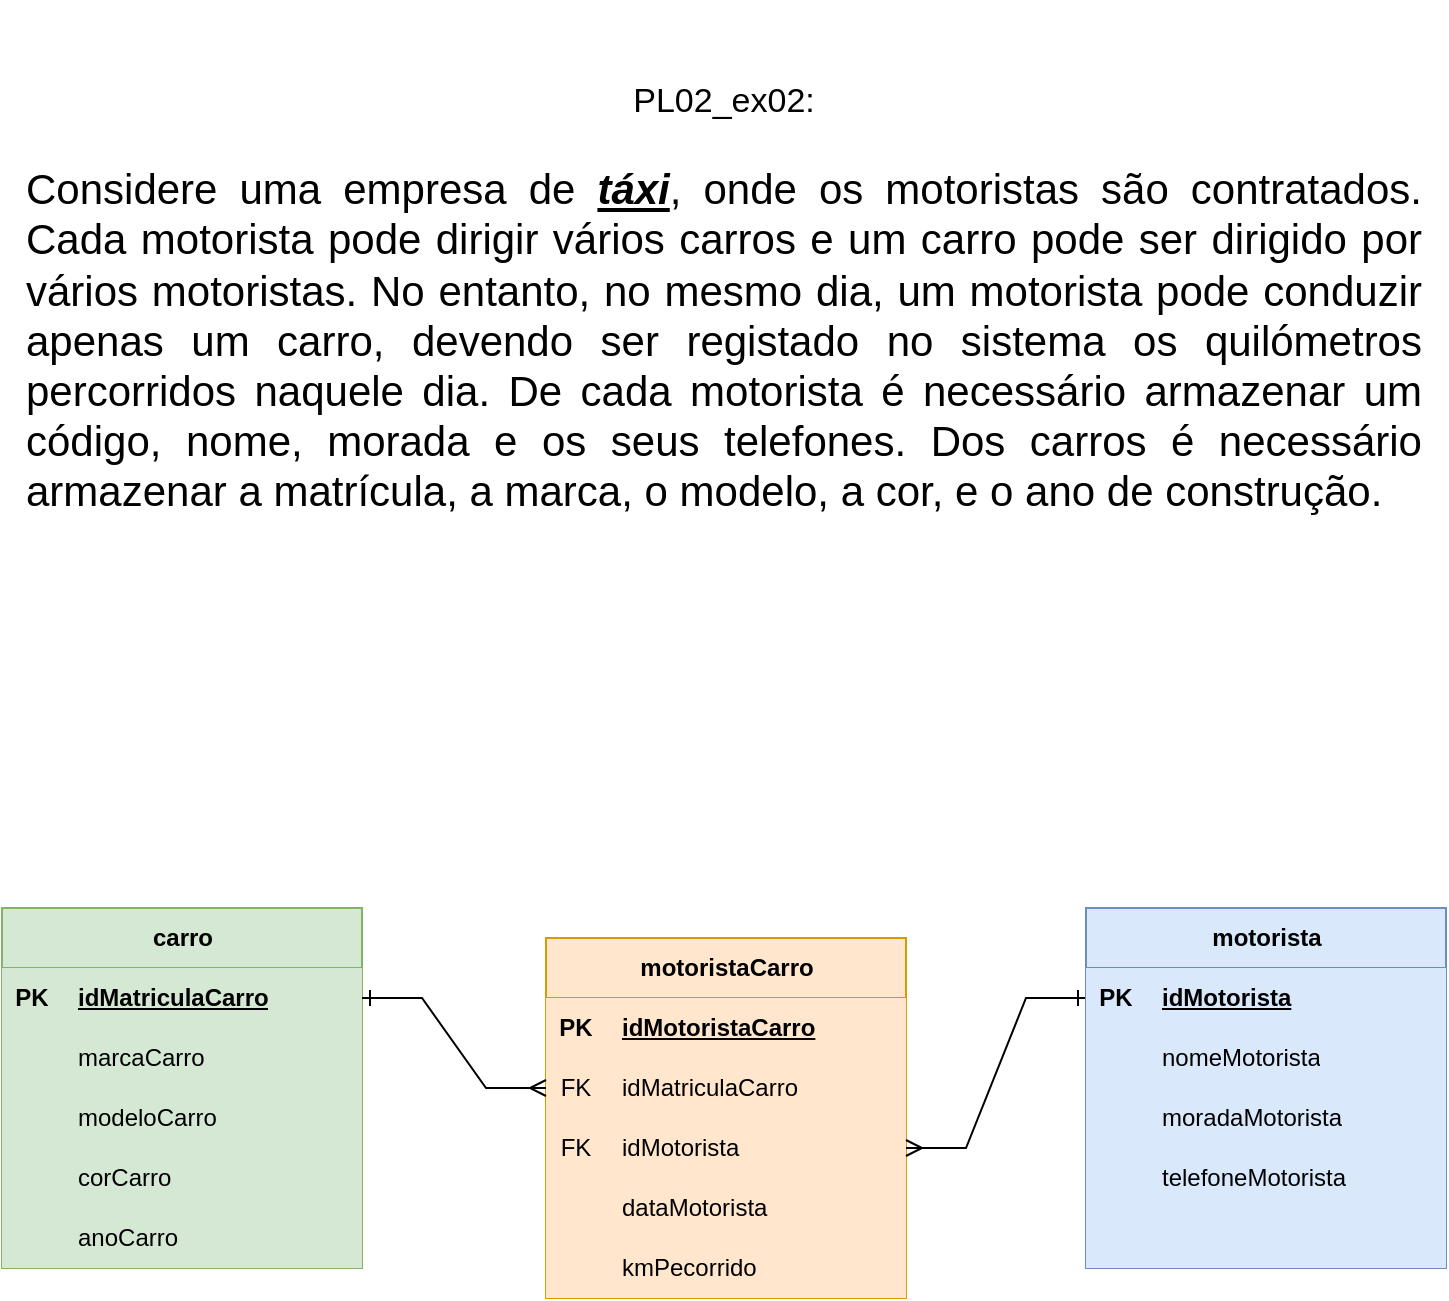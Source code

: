 <mxfile version="21.7.4" type="github">
  <diagram id="kgpKYQtTHZ0yAKxKKP6v" name="Page-1">
    <mxGraphModel dx="934" dy="508" grid="1" gridSize="10" guides="1" tooltips="1" connect="1" arrows="1" fold="1" page="1" pageScale="1" pageWidth="850" pageHeight="1100" math="0" shadow="0">
      <root>
        <mxCell id="0" />
        <mxCell id="1" parent="0" />
        <mxCell id="PpnwYSX7xBL9xq2S_b7o-1" value="carro" style="shape=table;startSize=30;container=1;collapsible=1;childLayout=tableLayout;fixedRows=1;rowLines=0;fontStyle=1;align=center;resizeLast=1;html=1;fillColor=#d5e8d4;strokeColor=#82b366;" vertex="1" parent="1">
          <mxGeometry x="64" y="460" width="180" height="180" as="geometry" />
        </mxCell>
        <mxCell id="PpnwYSX7xBL9xq2S_b7o-2" value="" style="shape=tableRow;horizontal=0;startSize=0;swimlaneHead=0;swimlaneBody=0;fillColor=#d5e8d4;collapsible=0;dropTarget=0;points=[[0,0.5],[1,0.5]];portConstraint=eastwest;top=0;left=0;right=0;bottom=1;strokeColor=#82b366;" vertex="1" parent="PpnwYSX7xBL9xq2S_b7o-1">
          <mxGeometry y="30" width="180" height="30" as="geometry" />
        </mxCell>
        <mxCell id="PpnwYSX7xBL9xq2S_b7o-3" value="PK" style="shape=partialRectangle;connectable=0;fillColor=#d5e8d4;top=0;left=0;bottom=0;right=0;fontStyle=1;overflow=hidden;whiteSpace=wrap;html=1;strokeColor=#82b366;" vertex="1" parent="PpnwYSX7xBL9xq2S_b7o-2">
          <mxGeometry width="30" height="30" as="geometry">
            <mxRectangle width="30" height="30" as="alternateBounds" />
          </mxGeometry>
        </mxCell>
        <mxCell id="PpnwYSX7xBL9xq2S_b7o-4" value="idMatriculaCarro" style="shape=partialRectangle;connectable=0;fillColor=#d5e8d4;top=0;left=0;bottom=0;right=0;align=left;spacingLeft=6;fontStyle=5;overflow=hidden;whiteSpace=wrap;html=1;strokeColor=#82b366;" vertex="1" parent="PpnwYSX7xBL9xq2S_b7o-2">
          <mxGeometry x="30" width="150" height="30" as="geometry">
            <mxRectangle width="150" height="30" as="alternateBounds" />
          </mxGeometry>
        </mxCell>
        <mxCell id="PpnwYSX7xBL9xq2S_b7o-5" value="" style="shape=tableRow;horizontal=0;startSize=0;swimlaneHead=0;swimlaneBody=0;fillColor=#d5e8d4;collapsible=0;dropTarget=0;points=[[0,0.5],[1,0.5]];portConstraint=eastwest;top=0;left=0;right=0;bottom=0;strokeColor=#82b366;" vertex="1" parent="PpnwYSX7xBL9xq2S_b7o-1">
          <mxGeometry y="60" width="180" height="30" as="geometry" />
        </mxCell>
        <mxCell id="PpnwYSX7xBL9xq2S_b7o-6" value="" style="shape=partialRectangle;connectable=0;fillColor=#d5e8d4;top=0;left=0;bottom=0;right=0;editable=1;overflow=hidden;whiteSpace=wrap;html=1;strokeColor=#82b366;" vertex="1" parent="PpnwYSX7xBL9xq2S_b7o-5">
          <mxGeometry width="30" height="30" as="geometry">
            <mxRectangle width="30" height="30" as="alternateBounds" />
          </mxGeometry>
        </mxCell>
        <mxCell id="PpnwYSX7xBL9xq2S_b7o-7" value="marcaCarro" style="shape=partialRectangle;connectable=0;fillColor=#d5e8d4;top=0;left=0;bottom=0;right=0;align=left;spacingLeft=6;overflow=hidden;whiteSpace=wrap;html=1;strokeColor=#82b366;" vertex="1" parent="PpnwYSX7xBL9xq2S_b7o-5">
          <mxGeometry x="30" width="150" height="30" as="geometry">
            <mxRectangle width="150" height="30" as="alternateBounds" />
          </mxGeometry>
        </mxCell>
        <mxCell id="PpnwYSX7xBL9xq2S_b7o-8" value="" style="shape=tableRow;horizontal=0;startSize=0;swimlaneHead=0;swimlaneBody=0;fillColor=#d5e8d4;collapsible=0;dropTarget=0;points=[[0,0.5],[1,0.5]];portConstraint=eastwest;top=0;left=0;right=0;bottom=0;strokeColor=#82b366;" vertex="1" parent="PpnwYSX7xBL9xq2S_b7o-1">
          <mxGeometry y="90" width="180" height="30" as="geometry" />
        </mxCell>
        <mxCell id="PpnwYSX7xBL9xq2S_b7o-9" value="" style="shape=partialRectangle;connectable=0;fillColor=#d5e8d4;top=0;left=0;bottom=0;right=0;editable=1;overflow=hidden;whiteSpace=wrap;html=1;strokeColor=#82b366;" vertex="1" parent="PpnwYSX7xBL9xq2S_b7o-8">
          <mxGeometry width="30" height="30" as="geometry">
            <mxRectangle width="30" height="30" as="alternateBounds" />
          </mxGeometry>
        </mxCell>
        <mxCell id="PpnwYSX7xBL9xq2S_b7o-10" value="modeloCarro" style="shape=partialRectangle;connectable=0;fillColor=#d5e8d4;top=0;left=0;bottom=0;right=0;align=left;spacingLeft=6;overflow=hidden;whiteSpace=wrap;html=1;strokeColor=#82b366;" vertex="1" parent="PpnwYSX7xBL9xq2S_b7o-8">
          <mxGeometry x="30" width="150" height="30" as="geometry">
            <mxRectangle width="150" height="30" as="alternateBounds" />
          </mxGeometry>
        </mxCell>
        <mxCell id="PpnwYSX7xBL9xq2S_b7o-11" value="" style="shape=tableRow;horizontal=0;startSize=0;swimlaneHead=0;swimlaneBody=0;fillColor=#d5e8d4;collapsible=0;dropTarget=0;points=[[0,0.5],[1,0.5]];portConstraint=eastwest;top=0;left=0;right=0;bottom=0;strokeColor=#82b366;" vertex="1" parent="PpnwYSX7xBL9xq2S_b7o-1">
          <mxGeometry y="120" width="180" height="30" as="geometry" />
        </mxCell>
        <mxCell id="PpnwYSX7xBL9xq2S_b7o-12" value="" style="shape=partialRectangle;connectable=0;fillColor=#d5e8d4;top=0;left=0;bottom=0;right=0;editable=1;overflow=hidden;whiteSpace=wrap;html=1;strokeColor=#82b366;" vertex="1" parent="PpnwYSX7xBL9xq2S_b7o-11">
          <mxGeometry width="30" height="30" as="geometry">
            <mxRectangle width="30" height="30" as="alternateBounds" />
          </mxGeometry>
        </mxCell>
        <mxCell id="PpnwYSX7xBL9xq2S_b7o-13" value="corCarro" style="shape=partialRectangle;connectable=0;fillColor=#d5e8d4;top=0;left=0;bottom=0;right=0;align=left;spacingLeft=6;overflow=hidden;whiteSpace=wrap;html=1;strokeColor=#82b366;" vertex="1" parent="PpnwYSX7xBL9xq2S_b7o-11">
          <mxGeometry x="30" width="150" height="30" as="geometry">
            <mxRectangle width="150" height="30" as="alternateBounds" />
          </mxGeometry>
        </mxCell>
        <mxCell id="PpnwYSX7xBL9xq2S_b7o-83" style="shape=tableRow;horizontal=0;startSize=0;swimlaneHead=0;swimlaneBody=0;fillColor=#d5e8d4;collapsible=0;dropTarget=0;points=[[0,0.5],[1,0.5]];portConstraint=eastwest;top=0;left=0;right=0;bottom=0;strokeColor=#82b366;" vertex="1" parent="PpnwYSX7xBL9xq2S_b7o-1">
          <mxGeometry y="150" width="180" height="30" as="geometry" />
        </mxCell>
        <mxCell id="PpnwYSX7xBL9xq2S_b7o-84" style="shape=partialRectangle;connectable=0;fillColor=#d5e8d4;top=0;left=0;bottom=0;right=0;editable=1;overflow=hidden;whiteSpace=wrap;html=1;strokeColor=#82b366;" vertex="1" parent="PpnwYSX7xBL9xq2S_b7o-83">
          <mxGeometry width="30" height="30" as="geometry">
            <mxRectangle width="30" height="30" as="alternateBounds" />
          </mxGeometry>
        </mxCell>
        <mxCell id="PpnwYSX7xBL9xq2S_b7o-85" value="anoCarro" style="shape=partialRectangle;connectable=0;fillColor=#d5e8d4;top=0;left=0;bottom=0;right=0;align=left;spacingLeft=6;overflow=hidden;whiteSpace=wrap;html=1;strokeColor=#82b366;" vertex="1" parent="PpnwYSX7xBL9xq2S_b7o-83">
          <mxGeometry x="30" width="150" height="30" as="geometry">
            <mxRectangle width="150" height="30" as="alternateBounds" />
          </mxGeometry>
        </mxCell>
        <mxCell id="PpnwYSX7xBL9xq2S_b7o-43" value="motoristaCarro" style="shape=table;startSize=30;container=1;collapsible=1;childLayout=tableLayout;fixedRows=1;rowLines=0;fontStyle=1;align=center;resizeLast=1;html=1;fillColor=#ffe6cc;strokeColor=#d79b00;" vertex="1" parent="1">
          <mxGeometry x="336" y="475" width="180" height="180" as="geometry" />
        </mxCell>
        <mxCell id="PpnwYSX7xBL9xq2S_b7o-44" value="" style="shape=tableRow;horizontal=0;startSize=0;swimlaneHead=0;swimlaneBody=0;fillColor=#ffe6cc;collapsible=0;dropTarget=0;points=[[0,0.5],[1,0.5]];portConstraint=eastwest;top=0;left=0;right=0;bottom=1;strokeColor=#d79b00;" vertex="1" parent="PpnwYSX7xBL9xq2S_b7o-43">
          <mxGeometry y="30" width="180" height="30" as="geometry" />
        </mxCell>
        <mxCell id="PpnwYSX7xBL9xq2S_b7o-45" value="PK" style="shape=partialRectangle;connectable=0;fillColor=#ffe6cc;top=0;left=0;bottom=0;right=0;fontStyle=1;overflow=hidden;whiteSpace=wrap;html=1;strokeColor=#d79b00;" vertex="1" parent="PpnwYSX7xBL9xq2S_b7o-44">
          <mxGeometry width="30" height="30" as="geometry">
            <mxRectangle width="30" height="30" as="alternateBounds" />
          </mxGeometry>
        </mxCell>
        <mxCell id="PpnwYSX7xBL9xq2S_b7o-46" value="idMotoristaCarro" style="shape=partialRectangle;connectable=0;fillColor=#ffe6cc;top=0;left=0;bottom=0;right=0;align=left;spacingLeft=6;fontStyle=5;overflow=hidden;whiteSpace=wrap;html=1;strokeColor=#d79b00;" vertex="1" parent="PpnwYSX7xBL9xq2S_b7o-44">
          <mxGeometry x="30" width="150" height="30" as="geometry">
            <mxRectangle width="150" height="30" as="alternateBounds" />
          </mxGeometry>
        </mxCell>
        <mxCell id="PpnwYSX7xBL9xq2S_b7o-47" value="" style="shape=tableRow;horizontal=0;startSize=0;swimlaneHead=0;swimlaneBody=0;fillColor=#ffe6cc;collapsible=0;dropTarget=0;points=[[0,0.5],[1,0.5]];portConstraint=eastwest;top=0;left=0;right=0;bottom=0;strokeColor=#d79b00;" vertex="1" parent="PpnwYSX7xBL9xq2S_b7o-43">
          <mxGeometry y="60" width="180" height="30" as="geometry" />
        </mxCell>
        <mxCell id="PpnwYSX7xBL9xq2S_b7o-48" value="FK" style="shape=partialRectangle;connectable=0;fillColor=#ffe6cc;top=0;left=0;bottom=0;right=0;editable=1;overflow=hidden;whiteSpace=wrap;html=1;strokeColor=#d79b00;" vertex="1" parent="PpnwYSX7xBL9xq2S_b7o-47">
          <mxGeometry width="30" height="30" as="geometry">
            <mxRectangle width="30" height="30" as="alternateBounds" />
          </mxGeometry>
        </mxCell>
        <mxCell id="PpnwYSX7xBL9xq2S_b7o-49" value="idMatriculaCarro" style="shape=partialRectangle;connectable=0;fillColor=#ffe6cc;top=0;left=0;bottom=0;right=0;align=left;spacingLeft=6;overflow=hidden;whiteSpace=wrap;html=1;strokeColor=#d79b00;" vertex="1" parent="PpnwYSX7xBL9xq2S_b7o-47">
          <mxGeometry x="30" width="150" height="30" as="geometry">
            <mxRectangle width="150" height="30" as="alternateBounds" />
          </mxGeometry>
        </mxCell>
        <mxCell id="PpnwYSX7xBL9xq2S_b7o-50" value="" style="shape=tableRow;horizontal=0;startSize=0;swimlaneHead=0;swimlaneBody=0;fillColor=#ffe6cc;collapsible=0;dropTarget=0;points=[[0,0.5],[1,0.5]];portConstraint=eastwest;top=0;left=0;right=0;bottom=0;strokeColor=#d79b00;" vertex="1" parent="PpnwYSX7xBL9xq2S_b7o-43">
          <mxGeometry y="90" width="180" height="30" as="geometry" />
        </mxCell>
        <mxCell id="PpnwYSX7xBL9xq2S_b7o-51" value="FK" style="shape=partialRectangle;connectable=0;fillColor=#ffe6cc;top=0;left=0;bottom=0;right=0;editable=1;overflow=hidden;whiteSpace=wrap;html=1;strokeColor=#d79b00;" vertex="1" parent="PpnwYSX7xBL9xq2S_b7o-50">
          <mxGeometry width="30" height="30" as="geometry">
            <mxRectangle width="30" height="30" as="alternateBounds" />
          </mxGeometry>
        </mxCell>
        <mxCell id="PpnwYSX7xBL9xq2S_b7o-52" value="idMotorista" style="shape=partialRectangle;connectable=0;fillColor=#ffe6cc;top=0;left=0;bottom=0;right=0;align=left;spacingLeft=6;overflow=hidden;whiteSpace=wrap;html=1;strokeColor=#d79b00;" vertex="1" parent="PpnwYSX7xBL9xq2S_b7o-50">
          <mxGeometry x="30" width="150" height="30" as="geometry">
            <mxRectangle width="150" height="30" as="alternateBounds" />
          </mxGeometry>
        </mxCell>
        <mxCell id="PpnwYSX7xBL9xq2S_b7o-53" value="" style="shape=tableRow;horizontal=0;startSize=0;swimlaneHead=0;swimlaneBody=0;fillColor=#ffe6cc;collapsible=0;dropTarget=0;points=[[0,0.5],[1,0.5]];portConstraint=eastwest;top=0;left=0;right=0;bottom=0;strokeColor=#d79b00;" vertex="1" parent="PpnwYSX7xBL9xq2S_b7o-43">
          <mxGeometry y="120" width="180" height="30" as="geometry" />
        </mxCell>
        <mxCell id="PpnwYSX7xBL9xq2S_b7o-54" value="" style="shape=partialRectangle;connectable=0;fillColor=#ffe6cc;top=0;left=0;bottom=0;right=0;editable=1;overflow=hidden;whiteSpace=wrap;html=1;strokeColor=#d79b00;" vertex="1" parent="PpnwYSX7xBL9xq2S_b7o-53">
          <mxGeometry width="30" height="30" as="geometry">
            <mxRectangle width="30" height="30" as="alternateBounds" />
          </mxGeometry>
        </mxCell>
        <mxCell id="PpnwYSX7xBL9xq2S_b7o-55" value="dataMotorista" style="shape=partialRectangle;connectable=0;fillColor=#ffe6cc;top=0;left=0;bottom=0;right=0;align=left;spacingLeft=6;overflow=hidden;whiteSpace=wrap;html=1;strokeColor=#d79b00;" vertex="1" parent="PpnwYSX7xBL9xq2S_b7o-53">
          <mxGeometry x="30" width="150" height="30" as="geometry">
            <mxRectangle width="150" height="30" as="alternateBounds" />
          </mxGeometry>
        </mxCell>
        <mxCell id="PpnwYSX7xBL9xq2S_b7o-86" style="shape=tableRow;horizontal=0;startSize=0;swimlaneHead=0;swimlaneBody=0;fillColor=#ffe6cc;collapsible=0;dropTarget=0;points=[[0,0.5],[1,0.5]];portConstraint=eastwest;top=0;left=0;right=0;bottom=0;strokeColor=#d79b00;" vertex="1" parent="PpnwYSX7xBL9xq2S_b7o-43">
          <mxGeometry y="150" width="180" height="30" as="geometry" />
        </mxCell>
        <mxCell id="PpnwYSX7xBL9xq2S_b7o-87" style="shape=partialRectangle;connectable=0;fillColor=#ffe6cc;top=0;left=0;bottom=0;right=0;editable=1;overflow=hidden;whiteSpace=wrap;html=1;strokeColor=#d79b00;" vertex="1" parent="PpnwYSX7xBL9xq2S_b7o-86">
          <mxGeometry width="30" height="30" as="geometry">
            <mxRectangle width="30" height="30" as="alternateBounds" />
          </mxGeometry>
        </mxCell>
        <mxCell id="PpnwYSX7xBL9xq2S_b7o-88" value="kmPecorrido" style="shape=partialRectangle;connectable=0;fillColor=#ffe6cc;top=0;left=0;bottom=0;right=0;align=left;spacingLeft=6;overflow=hidden;whiteSpace=wrap;html=1;strokeColor=#d79b00;" vertex="1" parent="PpnwYSX7xBL9xq2S_b7o-86">
          <mxGeometry x="30" width="150" height="30" as="geometry">
            <mxRectangle width="150" height="30" as="alternateBounds" />
          </mxGeometry>
        </mxCell>
        <mxCell id="PpnwYSX7xBL9xq2S_b7o-56" value="" style="edgeStyle=entityRelationEdgeStyle;fontSize=12;html=1;endArrow=ERmany;rounded=0;entryX=0;entryY=0.5;entryDx=0;entryDy=0;exitX=1;exitY=0.5;exitDx=0;exitDy=0;startArrow=ERone;startFill=0;" edge="1" parent="1" source="PpnwYSX7xBL9xq2S_b7o-2" target="PpnwYSX7xBL9xq2S_b7o-47">
          <mxGeometry width="100" height="100" relative="1" as="geometry">
            <mxPoint x="284" y="705" as="sourcePoint" />
            <mxPoint x="384" y="675" as="targetPoint" />
            <Array as="points">
              <mxPoint x="254" y="710" />
            </Array>
          </mxGeometry>
        </mxCell>
        <mxCell id="PpnwYSX7xBL9xq2S_b7o-57" value="" style="edgeStyle=entityRelationEdgeStyle;fontSize=12;html=1;endArrow=ERmany;rounded=0;entryX=1;entryY=0.5;entryDx=0;entryDy=0;exitX=0;exitY=0.25;exitDx=0;exitDy=0;startArrow=ERone;startFill=0;" edge="1" parent="1" source="PpnwYSX7xBL9xq2S_b7o-67" target="PpnwYSX7xBL9xq2S_b7o-50">
          <mxGeometry width="100" height="100" relative="1" as="geometry">
            <mxPoint x="624.0" y="520" as="sourcePoint" />
            <mxPoint x="414" y="605" as="targetPoint" />
            <Array as="points">
              <mxPoint x="494" y="555" />
            </Array>
          </mxGeometry>
        </mxCell>
        <mxCell id="PpnwYSX7xBL9xq2S_b7o-66" value="&lt;div style=&quot;text-align: justify;&quot;&gt;&lt;span style=&quot;background-color: initial;&quot;&gt;&lt;font style=&quot;font-size: 17px;&quot;&gt;&lt;br&gt;&lt;/font&gt;&lt;/span&gt;&lt;/div&gt;&lt;div style=&quot;text-align: justify;&quot;&gt;&lt;span style=&quot;background-color: initial;&quot;&gt;&lt;font style=&quot;font-size: 17px;&quot;&gt;&lt;br&gt;&lt;/font&gt;&lt;/span&gt;&lt;/div&gt;&lt;div style=&quot;&quot;&gt;&lt;span style=&quot;background-color: initial;&quot;&gt;&lt;font style=&quot;font-size: 17px;&quot;&gt;PL02_ex02:&lt;/font&gt;&lt;/span&gt;&lt;/div&gt;&lt;div style=&quot;&quot;&gt;&lt;span style=&quot;background-color: initial;&quot;&gt;&lt;font style=&quot;font-size: 17px;&quot;&gt;&lt;br&gt;&lt;/font&gt;&lt;/span&gt;&lt;/div&gt;&lt;div style=&quot;text-align: justify;&quot;&gt;&lt;font style=&quot;font-size: 21px;&quot;&gt;Considere uma empresa de &lt;b&gt;&lt;i&gt;&lt;u&gt;táxi&lt;/u&gt;&lt;/i&gt;&lt;/b&gt;, onde os motoristas são contratados. Cada motorista pode dirigir vários carros e um carro pode ser dirigido por vários motoristas. No entanto, no mesmo dia, um motorista pode conduzir apenas um carro, devendo ser registado no sistema os quilómetros percorridos naquele dia. De cada motorista é&amp;nbsp;necessário armazenar um código, nome, morada e os seus telefones. Dos carros é necessário armazenar a matrícula, a marca, o modelo, a cor, e o ano de construção.&amp;nbsp;&lt;/font&gt;&lt;br&gt;&lt;/div&gt;" style="text;html=1;strokeColor=none;fillColor=none;align=center;verticalAlign=middle;whiteSpace=wrap;rounded=0;" vertex="1" parent="1">
          <mxGeometry x="75" y="40" width="700" height="190" as="geometry" />
        </mxCell>
        <mxCell id="PpnwYSX7xBL9xq2S_b7o-67" value="motorista" style="shape=table;startSize=30;container=1;collapsible=1;childLayout=tableLayout;fixedRows=1;rowLines=0;fontStyle=1;align=center;resizeLast=1;html=1;fillColor=#dae8fc;strokeColor=#6c8ebf;" vertex="1" parent="1">
          <mxGeometry x="606" y="460" width="180" height="180" as="geometry">
            <mxRectangle x="335" y="280" width="80" height="30" as="alternateBounds" />
          </mxGeometry>
        </mxCell>
        <mxCell id="PpnwYSX7xBL9xq2S_b7o-68" value="" style="shape=tableRow;horizontal=0;startSize=0;swimlaneHead=0;swimlaneBody=0;fillColor=#dae8fc;collapsible=0;dropTarget=0;points=[[0,0.5],[1,0.5]];portConstraint=eastwest;top=0;left=0;right=0;bottom=1;strokeColor=#6c8ebf;" vertex="1" parent="PpnwYSX7xBL9xq2S_b7o-67">
          <mxGeometry y="30" width="180" height="30" as="geometry" />
        </mxCell>
        <mxCell id="PpnwYSX7xBL9xq2S_b7o-69" value="PK" style="shape=partialRectangle;connectable=0;fillColor=#dae8fc;top=0;left=0;bottom=0;right=0;fontStyle=1;overflow=hidden;whiteSpace=wrap;html=1;strokeColor=#6c8ebf;" vertex="1" parent="PpnwYSX7xBL9xq2S_b7o-68">
          <mxGeometry width="30" height="30" as="geometry">
            <mxRectangle width="30" height="30" as="alternateBounds" />
          </mxGeometry>
        </mxCell>
        <mxCell id="PpnwYSX7xBL9xq2S_b7o-70" value="idMotorista" style="shape=partialRectangle;connectable=0;fillColor=#dae8fc;top=0;left=0;bottom=0;right=0;align=left;spacingLeft=6;fontStyle=5;overflow=hidden;whiteSpace=wrap;html=1;strokeColor=#6c8ebf;" vertex="1" parent="PpnwYSX7xBL9xq2S_b7o-68">
          <mxGeometry x="30" width="150" height="30" as="geometry">
            <mxRectangle width="150" height="30" as="alternateBounds" />
          </mxGeometry>
        </mxCell>
        <mxCell id="PpnwYSX7xBL9xq2S_b7o-71" value="" style="shape=tableRow;horizontal=0;startSize=0;swimlaneHead=0;swimlaneBody=0;fillColor=#dae8fc;collapsible=0;dropTarget=0;points=[[0,0.5],[1,0.5]];portConstraint=eastwest;top=0;left=0;right=0;bottom=0;strokeColor=#6c8ebf;" vertex="1" parent="PpnwYSX7xBL9xq2S_b7o-67">
          <mxGeometry y="60" width="180" height="30" as="geometry" />
        </mxCell>
        <mxCell id="PpnwYSX7xBL9xq2S_b7o-72" value="" style="shape=partialRectangle;connectable=0;fillColor=#dae8fc;top=0;left=0;bottom=0;right=0;editable=1;overflow=hidden;whiteSpace=wrap;html=1;strokeColor=#6c8ebf;" vertex="1" parent="PpnwYSX7xBL9xq2S_b7o-71">
          <mxGeometry width="30" height="30" as="geometry">
            <mxRectangle width="30" height="30" as="alternateBounds" />
          </mxGeometry>
        </mxCell>
        <mxCell id="PpnwYSX7xBL9xq2S_b7o-73" value="nomeMotorista" style="shape=partialRectangle;connectable=0;fillColor=#dae8fc;top=0;left=0;bottom=0;right=0;align=left;spacingLeft=6;overflow=hidden;whiteSpace=wrap;html=1;strokeColor=#6c8ebf;" vertex="1" parent="PpnwYSX7xBL9xq2S_b7o-71">
          <mxGeometry x="30" width="150" height="30" as="geometry">
            <mxRectangle width="150" height="30" as="alternateBounds" />
          </mxGeometry>
        </mxCell>
        <mxCell id="PpnwYSX7xBL9xq2S_b7o-74" value="" style="shape=tableRow;horizontal=0;startSize=0;swimlaneHead=0;swimlaneBody=0;fillColor=#dae8fc;collapsible=0;dropTarget=0;points=[[0,0.5],[1,0.5]];portConstraint=eastwest;top=0;left=0;right=0;bottom=0;strokeColor=#6c8ebf;" vertex="1" parent="PpnwYSX7xBL9xq2S_b7o-67">
          <mxGeometry y="90" width="180" height="30" as="geometry" />
        </mxCell>
        <mxCell id="PpnwYSX7xBL9xq2S_b7o-75" value="" style="shape=partialRectangle;connectable=0;fillColor=#dae8fc;top=0;left=0;bottom=0;right=0;editable=1;overflow=hidden;whiteSpace=wrap;html=1;strokeColor=#6c8ebf;" vertex="1" parent="PpnwYSX7xBL9xq2S_b7o-74">
          <mxGeometry width="30" height="30" as="geometry">
            <mxRectangle width="30" height="30" as="alternateBounds" />
          </mxGeometry>
        </mxCell>
        <mxCell id="PpnwYSX7xBL9xq2S_b7o-76" value="moradaMotorista" style="shape=partialRectangle;connectable=0;fillColor=#dae8fc;top=0;left=0;bottom=0;right=0;align=left;spacingLeft=6;overflow=hidden;whiteSpace=wrap;html=1;strokeColor=#6c8ebf;" vertex="1" parent="PpnwYSX7xBL9xq2S_b7o-74">
          <mxGeometry x="30" width="150" height="30" as="geometry">
            <mxRectangle width="150" height="30" as="alternateBounds" />
          </mxGeometry>
        </mxCell>
        <mxCell id="PpnwYSX7xBL9xq2S_b7o-77" value="" style="shape=tableRow;horizontal=0;startSize=0;swimlaneHead=0;swimlaneBody=0;fillColor=#dae8fc;collapsible=0;dropTarget=0;points=[[0,0.5],[1,0.5]];portConstraint=eastwest;top=0;left=0;right=0;bottom=0;strokeColor=#6c8ebf;" vertex="1" parent="PpnwYSX7xBL9xq2S_b7o-67">
          <mxGeometry y="120" width="180" height="30" as="geometry" />
        </mxCell>
        <mxCell id="PpnwYSX7xBL9xq2S_b7o-78" value="" style="shape=partialRectangle;connectable=0;fillColor=#dae8fc;top=0;left=0;bottom=0;right=0;editable=1;overflow=hidden;whiteSpace=wrap;html=1;strokeColor=#6c8ebf;" vertex="1" parent="PpnwYSX7xBL9xq2S_b7o-77">
          <mxGeometry width="30" height="30" as="geometry">
            <mxRectangle width="30" height="30" as="alternateBounds" />
          </mxGeometry>
        </mxCell>
        <mxCell id="PpnwYSX7xBL9xq2S_b7o-79" value="telefoneMotorista" style="shape=partialRectangle;connectable=0;fillColor=#dae8fc;top=0;left=0;bottom=0;right=0;align=left;spacingLeft=6;overflow=hidden;whiteSpace=wrap;html=1;strokeColor=#6c8ebf;" vertex="1" parent="PpnwYSX7xBL9xq2S_b7o-77">
          <mxGeometry x="30" width="150" height="30" as="geometry">
            <mxRectangle width="150" height="30" as="alternateBounds" />
          </mxGeometry>
        </mxCell>
        <mxCell id="PpnwYSX7xBL9xq2S_b7o-80" style="shape=tableRow;horizontal=0;startSize=0;swimlaneHead=0;swimlaneBody=0;fillColor=#dae8fc;collapsible=0;dropTarget=0;points=[[0,0.5],[1,0.5]];portConstraint=eastwest;top=0;left=0;right=0;bottom=0;strokeColor=#6c8ebf;" vertex="1" parent="PpnwYSX7xBL9xq2S_b7o-67">
          <mxGeometry y="150" width="180" height="30" as="geometry" />
        </mxCell>
        <mxCell id="PpnwYSX7xBL9xq2S_b7o-81" value="" style="shape=partialRectangle;connectable=0;fillColor=#dae8fc;top=0;left=0;bottom=0;right=0;editable=1;overflow=hidden;whiteSpace=wrap;html=1;strokeColor=#6c8ebf;" vertex="1" parent="PpnwYSX7xBL9xq2S_b7o-80">
          <mxGeometry width="30" height="30" as="geometry">
            <mxRectangle width="30" height="30" as="alternateBounds" />
          </mxGeometry>
        </mxCell>
        <mxCell id="PpnwYSX7xBL9xq2S_b7o-82" value="" style="shape=partialRectangle;connectable=0;fillColor=#dae8fc;top=0;left=0;bottom=0;right=0;align=left;spacingLeft=6;overflow=hidden;whiteSpace=wrap;html=1;strokeColor=#6c8ebf;" vertex="1" parent="PpnwYSX7xBL9xq2S_b7o-80">
          <mxGeometry x="30" width="150" height="30" as="geometry">
            <mxRectangle width="150" height="30" as="alternateBounds" />
          </mxGeometry>
        </mxCell>
      </root>
    </mxGraphModel>
  </diagram>
</mxfile>
